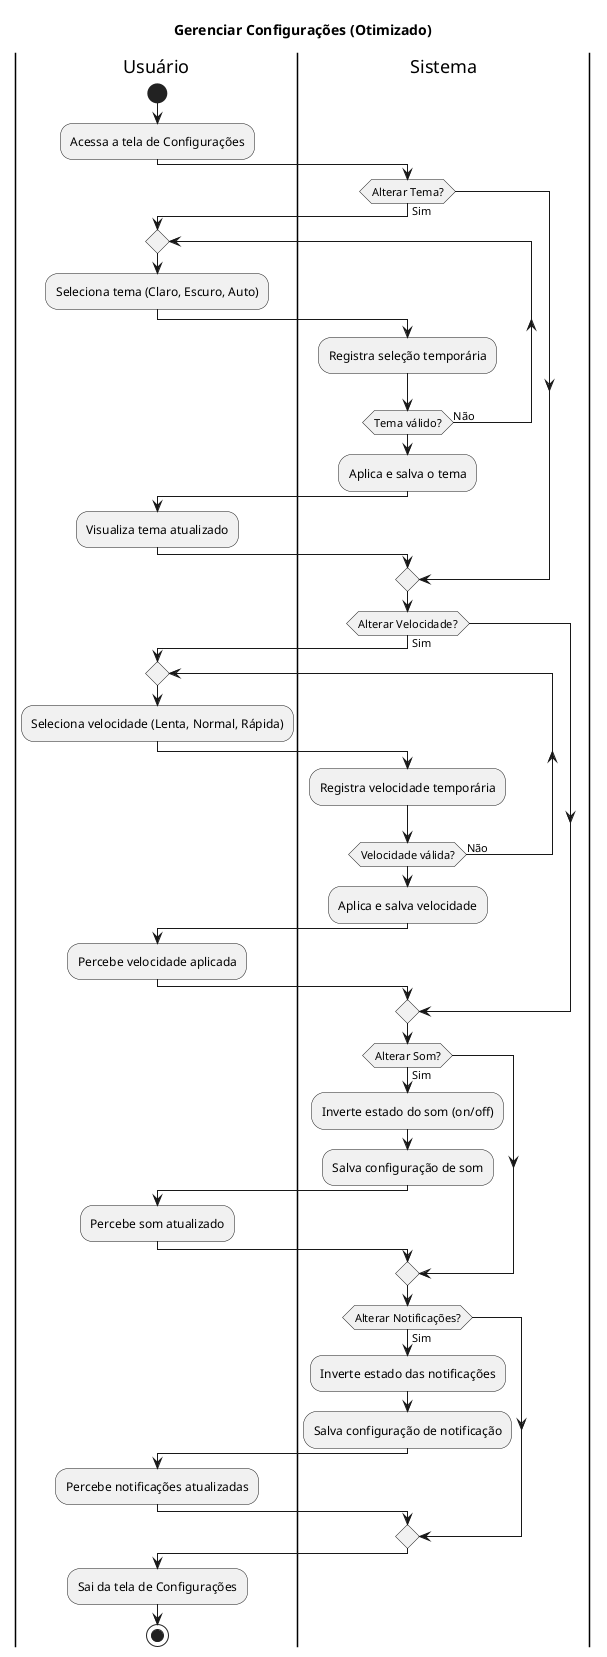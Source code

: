 @startuml
title Gerenciar Configurações (Otimizado)

|Usuário|
start
:Acessa a tela de Configurações;

|Sistema|
if (Alterar Tema?) then (Sim)
    |Usuário|
    repeat
        :Seleciona tema (Claro, Escuro, Auto);
    |Sistema|
        :Registra seleção temporária;
    repeat while (Tema válido?) is (Não)
    :Aplica e salva o tema;
    |Usuário|
    :Visualiza tema atualizado;
endif

|Sistema|
if (Alterar Velocidade?) then (Sim)
    |Usuário|
    repeat
        :Seleciona velocidade (Lenta, Normal, Rápida);
    |Sistema|
        :Registra velocidade temporária;
    repeat while (Velocidade válida?) is (Não)
    :Aplica e salva velocidade;
    |Usuário|
    :Percebe velocidade aplicada;
endif

|Sistema|
if (Alterar Som?) then (Sim)
    :Inverte estado do som (on/off);
    :Salva configuração de som;
    |Usuário|
    :Percebe som atualizado;
endif

|Sistema|
if (Alterar Notificações?) then (Sim)
    :Inverte estado das notificações;
    :Salva configuração de notificação;
    |Usuário|
    :Percebe notificações atualizadas;
endif

|Usuário|
:Sai da tela de Configurações;
stop
@enduml
